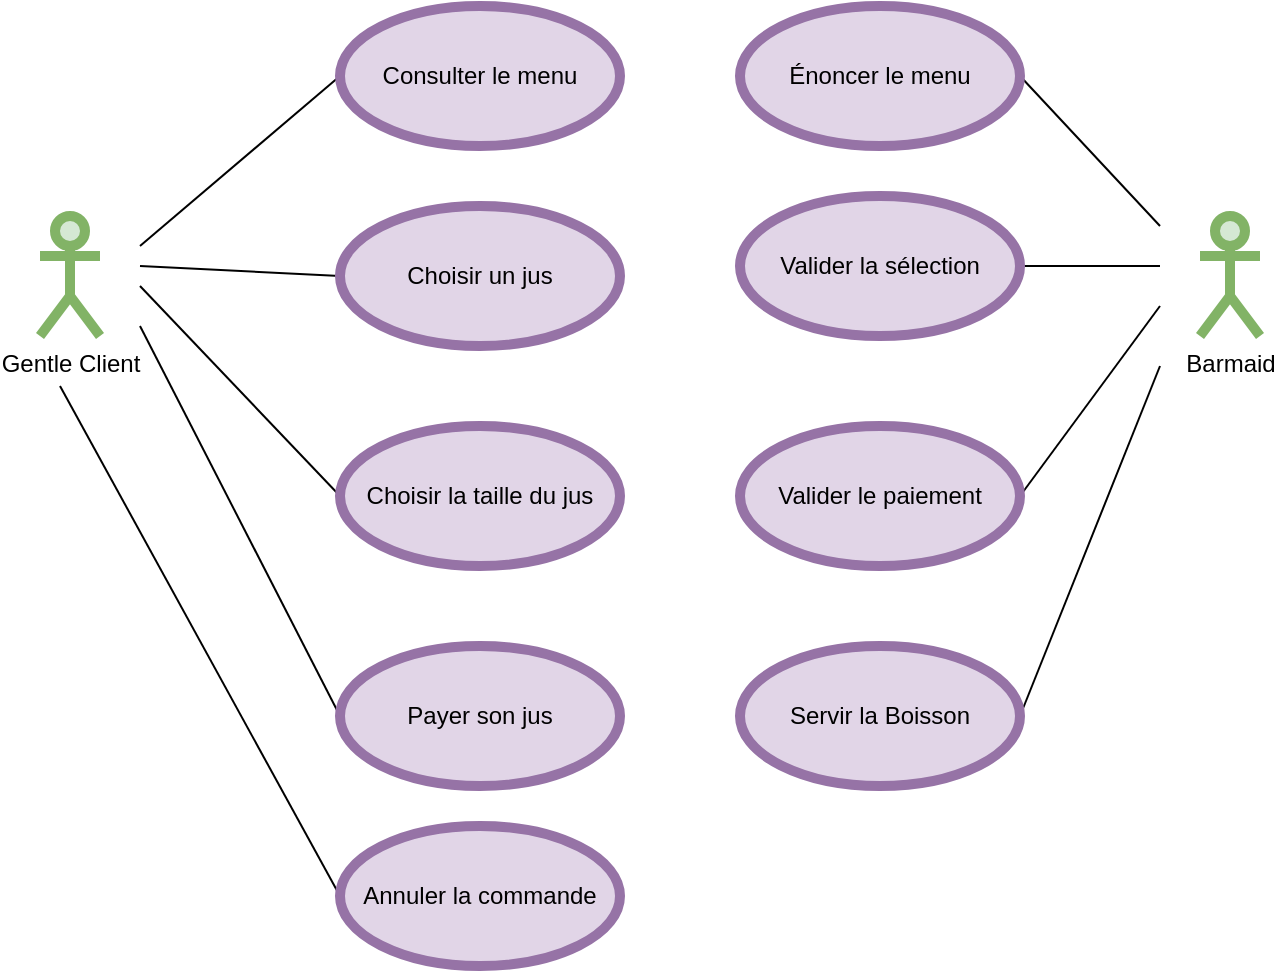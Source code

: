 <mxfile version="18.1.3" type="device" pages="3"><diagram id="qSWcqeyX1PY0JCkVZZES" name="Domain"><mxGraphModel dx="1038" dy="603" grid="1" gridSize="10" guides="1" tooltips="1" connect="1" arrows="1" fold="1" page="1" pageScale="1" pageWidth="827" pageHeight="1169" math="0" shadow="0"><root><mxCell id="0"/><mxCell id="1" parent="0"/><mxCell id="cAbYgp_S6bJzklu1fC_D-1" value="Gentle Client" style="shape=umlActor;verticalLabelPosition=bottom;verticalAlign=top;html=1;fillColor=#d5e8d4;strokeColor=#82b366;strokeWidth=5;" parent="1" vertex="1"><mxGeometry x="140" y="245" width="30" height="60" as="geometry"/></mxCell><mxCell id="1ZliL8_NM9iQM7zesTma-1" style="rounded=0;orthogonalLoop=1;jettySize=auto;html=1;exitX=0;exitY=0.5;exitDx=0;exitDy=0;endArrow=none;endFill=0;strokeColor=#000000;" parent="1" source="cAbYgp_S6bJzklu1fC_D-4" edge="1"><mxGeometry relative="1" as="geometry"><mxPoint x="190" y="260" as="targetPoint"/></mxGeometry></mxCell><mxCell id="cAbYgp_S6bJzklu1fC_D-4" value="Consulter le menu" style="ellipse;whiteSpace=wrap;html=1;fillColor=#e1d5e7;strokeColor=#9673a6;strokeWidth=5;" parent="1" vertex="1"><mxGeometry x="290" y="140" width="140" height="70" as="geometry"/></mxCell><mxCell id="1ZliL8_NM9iQM7zesTma-2" style="edgeStyle=none;rounded=0;orthogonalLoop=1;jettySize=auto;html=1;exitX=0;exitY=0.5;exitDx=0;exitDy=0;endArrow=none;endFill=0;strokeColor=#000000;" parent="1" source="cAbYgp_S6bJzklu1fC_D-5" edge="1"><mxGeometry relative="1" as="geometry"><mxPoint x="190" y="270" as="targetPoint"/></mxGeometry></mxCell><mxCell id="cAbYgp_S6bJzklu1fC_D-5" value="Choisir un jus" style="ellipse;whiteSpace=wrap;html=1;fillColor=#e1d5e7;strokeColor=#9673a6;strokeWidth=5;" parent="1" vertex="1"><mxGeometry x="290" y="240" width="140" height="70" as="geometry"/></mxCell><mxCell id="1ZliL8_NM9iQM7zesTma-3" style="edgeStyle=none;rounded=0;orthogonalLoop=1;jettySize=auto;html=1;exitX=0;exitY=0.5;exitDx=0;exitDy=0;endArrow=none;endFill=0;strokeColor=#000000;" parent="1" source="cAbYgp_S6bJzklu1fC_D-6" edge="1"><mxGeometry relative="1" as="geometry"><mxPoint x="190" y="280" as="targetPoint"/></mxGeometry></mxCell><mxCell id="cAbYgp_S6bJzklu1fC_D-6" value="Choisir la taille du jus" style="ellipse;whiteSpace=wrap;html=1;fillColor=#e1d5e7;strokeColor=#9673a6;strokeWidth=5;" parent="1" vertex="1"><mxGeometry x="290" y="350" width="140" height="70" as="geometry"/></mxCell><mxCell id="1ZliL8_NM9iQM7zesTma-8" style="edgeStyle=none;rounded=0;orthogonalLoop=1;jettySize=auto;html=1;exitX=1;exitY=0.5;exitDx=0;exitDy=0;endArrow=none;endFill=0;strokeColor=#000000;" parent="1" source="cAbYgp_S6bJzklu1fC_D-8" edge="1"><mxGeometry relative="1" as="geometry"><mxPoint x="700" y="320" as="targetPoint"/></mxGeometry></mxCell><mxCell id="cAbYgp_S6bJzklu1fC_D-8" value="Servir la Boisson" style="ellipse;whiteSpace=wrap;html=1;fillColor=#e1d5e7;strokeColor=#9673a6;strokeWidth=5;" parent="1" vertex="1"><mxGeometry x="490" y="460" width="140" height="70" as="geometry"/></mxCell><mxCell id="cAbYgp_S6bJzklu1fC_D-9" value="&lt;div&gt;Barmaid&lt;/div&gt;&lt;div&gt;&lt;br&gt;&lt;/div&gt;" style="shape=umlActor;verticalLabelPosition=bottom;verticalAlign=top;html=1;fillColor=#d5e8d4;strokeColor=#82b366;strokeWidth=5;" parent="1" vertex="1"><mxGeometry x="720" y="245" width="30" height="60" as="geometry"/></mxCell><mxCell id="1ZliL8_NM9iQM7zesTma-7" style="edgeStyle=none;rounded=0;orthogonalLoop=1;jettySize=auto;html=1;exitX=1;exitY=0.5;exitDx=0;exitDy=0;endArrow=none;endFill=0;strokeColor=#000000;" parent="1" source="cAbYgp_S6bJzklu1fC_D-11" edge="1"><mxGeometry relative="1" as="geometry"><mxPoint x="700" y="290" as="targetPoint"/></mxGeometry></mxCell><mxCell id="cAbYgp_S6bJzklu1fC_D-11" value="Valider le paiement" style="ellipse;whiteSpace=wrap;html=1;fillColor=#e1d5e7;strokeColor=#9673a6;strokeWidth=5;" parent="1" vertex="1"><mxGeometry x="490" y="350" width="140" height="70" as="geometry"/></mxCell><mxCell id="1ZliL8_NM9iQM7zesTma-5" style="edgeStyle=none;rounded=0;orthogonalLoop=1;jettySize=auto;html=1;exitX=1;exitY=0.5;exitDx=0;exitDy=0;endArrow=none;endFill=0;strokeColor=#000000;" parent="1" source="cAbYgp_S6bJzklu1fC_D-12" edge="1"><mxGeometry relative="1" as="geometry"><mxPoint x="700" y="250" as="targetPoint"/></mxGeometry></mxCell><mxCell id="cAbYgp_S6bJzklu1fC_D-12" value="Énoncer le menu" style="ellipse;whiteSpace=wrap;html=1;fillColor=#e1d5e7;strokeColor=#9673a6;strokeWidth=5;" parent="1" vertex="1"><mxGeometry x="490" y="140" width="140" height="70" as="geometry"/></mxCell><mxCell id="1ZliL8_NM9iQM7zesTma-6" style="edgeStyle=none;rounded=0;orthogonalLoop=1;jettySize=auto;html=1;exitX=1;exitY=0.5;exitDx=0;exitDy=0;endArrow=none;endFill=0;strokeColor=#000000;" parent="1" source="cAbYgp_S6bJzklu1fC_D-13" edge="1"><mxGeometry relative="1" as="geometry"><mxPoint x="700" y="270" as="targetPoint"/></mxGeometry></mxCell><mxCell id="cAbYgp_S6bJzklu1fC_D-13" value="Valider la sélection" style="ellipse;whiteSpace=wrap;html=1;fillColor=#e1d5e7;strokeColor=#9673a6;strokeWidth=5;" parent="1" vertex="1"><mxGeometry x="490" y="235" width="140" height="70" as="geometry"/></mxCell><mxCell id="1ZliL8_NM9iQM7zesTma-10" style="edgeStyle=none;rounded=0;orthogonalLoop=1;jettySize=auto;html=1;exitX=0;exitY=0.5;exitDx=0;exitDy=0;endArrow=none;endFill=0;strokeColor=#000000;" parent="1" source="1ZliL8_NM9iQM7zesTma-9" edge="1"><mxGeometry relative="1" as="geometry"><mxPoint x="190" y="300" as="targetPoint"/></mxGeometry></mxCell><mxCell id="1ZliL8_NM9iQM7zesTma-9" value="Payer son jus" style="ellipse;whiteSpace=wrap;html=1;fillColor=#e1d5e7;strokeColor=#9673a6;strokeWidth=5;" parent="1" vertex="1"><mxGeometry x="290" y="460" width="140" height="70" as="geometry"/></mxCell><mxCell id="_YSUF3l62TCBThMCnZNw-1" style="edgeStyle=none;rounded=0;orthogonalLoop=1;jettySize=auto;html=1;exitX=0;exitY=0.5;exitDx=0;exitDy=0;endArrow=none;endFill=0;strokeColor=#000000;" edge="1" parent="1" source="_YSUF3l62TCBThMCnZNw-2"><mxGeometry relative="1" as="geometry"><mxPoint x="150" y="330" as="targetPoint"/></mxGeometry></mxCell><mxCell id="_YSUF3l62TCBThMCnZNw-2" value="Annuler la commande" style="ellipse;whiteSpace=wrap;html=1;fillColor=#e1d5e7;strokeColor=#9673a6;strokeWidth=5;" vertex="1" parent="1"><mxGeometry x="290" y="550" width="140" height="70" as="geometry"/></mxCell></root></mxGraphModel></diagram><diagram id="hyN9mnhk2iYmIXHClQbm" name="State Transitions"><mxGraphModel dx="1038" dy="603" grid="1" gridSize="10" guides="1" tooltips="1" connect="1" arrows="1" fold="1" page="1" pageScale="1" pageWidth="827" pageHeight="1169" math="0" shadow="0"><root><mxCell id="Rbtr9FAE1frM3nGYylWH-0"/><mxCell id="Rbtr9FAE1frM3nGYylWH-1" parent="Rbtr9FAE1frM3nGYylWH-0"/><mxCell id="Rbtr9FAE1frM3nGYylWH-2" value="" style="ellipse;html=1;shape=startState;fillColor=#000000;strokeColor=#ff0000;" parent="Rbtr9FAE1frM3nGYylWH-1" vertex="1"><mxGeometry x="220" y="40" width="30" height="30" as="geometry"/></mxCell><mxCell id="Rbtr9FAE1frM3nGYylWH-3" value="DemanderLeMenu" style="edgeStyle=orthogonalEdgeStyle;html=1;verticalAlign=bottom;endArrow=classicThin;endSize=8;strokeColor=#000000;rounded=0;endFill=1;" parent="Rbtr9FAE1frM3nGYylWH-1" source="Rbtr9FAE1frM3nGYylWH-2" edge="1"><mxGeometry relative="1" as="geometry"><mxPoint x="235" y="130" as="targetPoint"/></mxGeometry></mxCell><mxCell id="Rbtr9FAE1frM3nGYylWH-27" style="edgeStyle=orthogonalEdgeStyle;rounded=0;orthogonalLoop=1;jettySize=auto;html=1;exitX=1;exitY=0.5;exitDx=0;exitDy=0;endArrow=classicThin;endFill=1;strokeColor=#000000;" parent="Rbtr9FAE1frM3nGYylWH-1" source="Rbtr9FAE1frM3nGYylWH-5" target="Rbtr9FAE1frM3nGYylWH-23" edge="1"><mxGeometry relative="1" as="geometry"/></mxCell><mxCell id="Rbtr9FAE1frM3nGYylWH-30" value="AnnulerCommande" style="edgeLabel;html=1;align=center;verticalAlign=middle;resizable=0;points=[];" parent="Rbtr9FAE1frM3nGYylWH-27" vertex="1" connectable="0"><mxGeometry x="-0.721" y="-2" relative="1" as="geometry"><mxPoint as="offset"/></mxGeometry></mxCell><mxCell id="Rbtr9FAE1frM3nGYylWH-5" value="Consultée" style="rounded=1;whiteSpace=wrap;html=1;arcSize=40;fillColor=#e1d5e7;strokeColor=#9673a6;" parent="Rbtr9FAE1frM3nGYylWH-1" vertex="1"><mxGeometry x="175" y="130" width="120" height="40" as="geometry"/></mxCell><mxCell id="Rbtr9FAE1frM3nGYylWH-6" value="" style="edgeStyle=orthogonalEdgeStyle;html=1;verticalAlign=bottom;endArrow=classicThin;endSize=8;strokeColor=#000000;rounded=0;endFill=1;" parent="Rbtr9FAE1frM3nGYylWH-1" source="Rbtr9FAE1frM3nGYylWH-5" edge="1"><mxGeometry relative="1" as="geometry"><mxPoint x="235" y="230" as="targetPoint"/></mxGeometry></mxCell><mxCell id="Rbtr9FAE1frM3nGYylWH-7" value="SélectionnerLaBoisson" style="edgeLabel;html=1;align=center;verticalAlign=middle;resizable=0;points=[];" parent="Rbtr9FAE1frM3nGYylWH-6" vertex="1" connectable="0"><mxGeometry x="-0.3" y="2" relative="1" as="geometry"><mxPoint as="offset"/></mxGeometry></mxCell><mxCell id="Rbtr9FAE1frM3nGYylWH-26" style="edgeStyle=orthogonalEdgeStyle;rounded=0;orthogonalLoop=1;jettySize=auto;html=1;exitX=1;exitY=0.5;exitDx=0;exitDy=0;endArrow=classicThin;endFill=1;strokeColor=#000000;" parent="Rbtr9FAE1frM3nGYylWH-1" source="Rbtr9FAE1frM3nGYylWH-8" target="Rbtr9FAE1frM3nGYylWH-23" edge="1"><mxGeometry relative="1" as="geometry"/></mxCell><mxCell id="Rbtr9FAE1frM3nGYylWH-29" value="AnnulerCommande" style="edgeLabel;html=1;align=center;verticalAlign=middle;resizable=0;points=[];" parent="Rbtr9FAE1frM3nGYylWH-26" vertex="1" connectable="0"><mxGeometry x="-0.673" y="-2" relative="1" as="geometry"><mxPoint as="offset"/></mxGeometry></mxCell><mxCell id="Rbtr9FAE1frM3nGYylWH-8" value="Boisson Sélectionnée" style="rounded=1;whiteSpace=wrap;html=1;arcSize=40;fillColor=#e1d5e7;strokeColor=#9673a6;" parent="Rbtr9FAE1frM3nGYylWH-1" vertex="1"><mxGeometry x="175" y="230" width="120" height="40" as="geometry"/></mxCell><mxCell id="Rbtr9FAE1frM3nGYylWH-17" value="Valider" style="edgeStyle=orthogonalEdgeStyle;rounded=0;orthogonalLoop=1;jettySize=auto;html=1;endArrow=classicThin;endFill=1;strokeColor=#000000;" parent="Rbtr9FAE1frM3nGYylWH-1" target="Rbtr9FAE1frM3nGYylWH-16" edge="1"><mxGeometry relative="1" as="geometry"><mxPoint x="235" y="270" as="sourcePoint"/></mxGeometry></mxCell><mxCell id="Rbtr9FAE1frM3nGYylWH-19" value="" style="edgeStyle=orthogonalEdgeStyle;rounded=0;orthogonalLoop=1;jettySize=auto;html=1;endArrow=classicThin;endFill=1;strokeColor=#000000;" parent="Rbtr9FAE1frM3nGYylWH-1" source="Rbtr9FAE1frM3nGYylWH-16" target="Rbtr9FAE1frM3nGYylWH-18" edge="1"><mxGeometry relative="1" as="geometry"/></mxCell><mxCell id="Rbtr9FAE1frM3nGYylWH-20" value="PayerCommande" style="edgeLabel;html=1;align=center;verticalAlign=middle;resizable=0;points=[];" parent="Rbtr9FAE1frM3nGYylWH-19" vertex="1" connectable="0"><mxGeometry x="-0.25" y="-1" relative="1" as="geometry"><mxPoint as="offset"/></mxGeometry></mxCell><mxCell id="Rbtr9FAE1frM3nGYylWH-24" value="AnnulerCommande" style="edgeStyle=orthogonalEdgeStyle;rounded=0;orthogonalLoop=1;jettySize=auto;html=1;exitX=1;exitY=0.5;exitDx=0;exitDy=0;endArrow=classicThin;endFill=1;strokeColor=#000000;" parent="Rbtr9FAE1frM3nGYylWH-1" source="Rbtr9FAE1frM3nGYylWH-16" target="Rbtr9FAE1frM3nGYylWH-23" edge="1"><mxGeometry x="-0.311" relative="1" as="geometry"><mxPoint as="offset"/></mxGeometry></mxCell><mxCell id="Rbtr9FAE1frM3nGYylWH-16" value="Validée" style="rounded=1;whiteSpace=wrap;html=1;arcSize=40;fillColor=#e1d5e7;strokeColor=#9673a6;" parent="Rbtr9FAE1frM3nGYylWH-1" vertex="1"><mxGeometry x="175" y="350" width="120" height="40" as="geometry"/></mxCell><mxCell id="fGHWEqzHFvjZ1_uL51X3-1" value="" style="edgeStyle=orthogonalEdgeStyle;rounded=0;orthogonalLoop=1;jettySize=auto;html=1;" parent="Rbtr9FAE1frM3nGYylWH-1" source="Rbtr9FAE1frM3nGYylWH-18" target="fGHWEqzHFvjZ1_uL51X3-0" edge="1"><mxGeometry relative="1" as="geometry"/></mxCell><mxCell id="fGHWEqzHFvjZ1_uL51X3-2" value="ImprimerBillet" style="edgeLabel;html=1;align=center;verticalAlign=middle;resizable=0;points=[];" parent="fGHWEqzHFvjZ1_uL51X3-1" vertex="1" connectable="0"><mxGeometry x="-0.35" y="-3" relative="1" as="geometry"><mxPoint as="offset"/></mxGeometry></mxCell><mxCell id="Rbtr9FAE1frM3nGYylWH-18" value="Payée" style="rounded=1;whiteSpace=wrap;html=1;arcSize=40;fillColor=#e1d5e7;strokeColor=#9673a6;" parent="Rbtr9FAE1frM3nGYylWH-1" vertex="1"><mxGeometry x="175" y="470" width="120" height="40" as="geometry"/></mxCell><mxCell id="Rbtr9FAE1frM3nGYylWH-23" value="" style="ellipse;html=1;shape=endState;fillColor=#000000;strokeColor=#ff0000;" parent="Rbtr9FAE1frM3nGYylWH-1" vertex="1"><mxGeometry x="480" y="475" width="30" height="30" as="geometry"/></mxCell><mxCell id="fGHWEqzHFvjZ1_uL51X3-3" style="edgeStyle=orthogonalEdgeStyle;rounded=0;orthogonalLoop=1;jettySize=auto;html=1;exitX=1;exitY=0.5;exitDx=0;exitDy=0;entryX=0.5;entryY=1;entryDx=0;entryDy=0;" parent="Rbtr9FAE1frM3nGYylWH-1" source="fGHWEqzHFvjZ1_uL51X3-0" target="Rbtr9FAE1frM3nGYylWH-23" edge="1"><mxGeometry relative="1" as="geometry"/></mxCell><mxCell id="fGHWEqzHFvjZ1_uL51X3-5" value="Terminer" style="edgeLabel;html=1;align=center;verticalAlign=middle;resizable=0;points=[];" parent="fGHWEqzHFvjZ1_uL51X3-3" vertex="1" connectable="0"><mxGeometry x="-0.272" y="1" relative="1" as="geometry"><mxPoint as="offset"/></mxGeometry></mxCell><mxCell id="fGHWEqzHFvjZ1_uL51X3-0" value="ClientServis" style="rounded=1;whiteSpace=wrap;html=1;arcSize=40;fillColor=#e1d5e7;strokeColor=#9673a6;" parent="Rbtr9FAE1frM3nGYylWH-1" vertex="1"><mxGeometry x="175" y="590" width="120" height="40" as="geometry"/></mxCell><mxCell id="fGHWEqzHFvjZ1_uL51X3-4" value="PayerCommande" style="edgeStyle=orthogonalEdgeStyle;rounded=0;orthogonalLoop=1;jettySize=auto;html=1;exitX=1;exitY=0.5;exitDx=0;exitDy=0;entryX=0.5;entryY=0;entryDx=0;entryDy=0;" parent="Rbtr9FAE1frM3nGYylWH-1" source="Rbtr9FAE1frM3nGYylWH-18" target="Rbtr9FAE1frM3nGYylWH-18" edge="1"><mxGeometry relative="1" as="geometry"><Array as="points"><mxPoint x="370" y="490"/><mxPoint x="370" y="450"/><mxPoint x="235" y="450"/></Array></mxGeometry></mxCell><mxCell id="1fXGebhl4SRXtISLGFFT-1" value="AnnulerCommande" style="edgeStyle=orthogonalEdgeStyle;rounded=0;orthogonalLoop=1;jettySize=auto;html=1;exitX=1;exitY=0.5;exitDx=0;exitDy=0;endArrow=classicThin;endFill=1;strokeColor=#000000;entryX=0;entryY=1;entryDx=0;entryDy=0;" edge="1" parent="Rbtr9FAE1frM3nGYylWH-1" target="Rbtr9FAE1frM3nGYylWH-23"><mxGeometry x="-0.311" relative="1" as="geometry"><mxPoint as="offset"/><mxPoint x="314" y="490" as="sourcePoint"/><mxPoint x="514" y="595" as="targetPoint"/></mxGeometry></mxCell></root></mxGraphModel></diagram><diagram id="8zoywSWNw-x_w5I1zYci" name="Class Diagram"><mxGraphModel dx="1038" dy="1772" grid="1" gridSize="10" guides="1" tooltips="1" connect="1" arrows="1" fold="1" page="1" pageScale="1" pageWidth="827" pageHeight="1169" math="0" shadow="0"><root><mxCell id="DfB6PvP6KzGTaxmnqBhy-0"/><mxCell id="DfB6PvP6KzGTaxmnqBhy-1" parent="DfB6PvP6KzGTaxmnqBhy-0"/><mxCell id="sYF2WMH-LWW7s0FnEUFm-15" value="" style="edgeStyle=none;rounded=0;orthogonalLoop=1;jettySize=auto;html=1;endArrow=none;endFill=0;fillColor=#dae8fc;gradientColor=#7ea6e0;strokeColor=#6c8ebf;" parent="DfB6PvP6KzGTaxmnqBhy-1" source="sYF2WMH-LWW7s0FnEUFm-4" target="sYF2WMH-LWW7s0FnEUFm-10" edge="1"><mxGeometry relative="1" as="geometry"/></mxCell><mxCell id="sYF2WMH-LWW7s0FnEUFm-4" value="Ingredients" style="swimlane;fontStyle=1;align=center;verticalAlign=top;childLayout=stackLayout;horizontal=1;startSize=26;horizontalStack=0;resizeParent=1;resizeParentMax=0;resizeLast=0;collapsible=1;marginBottom=0;rounded=1;strokeWidth=5;fillColor=#dae8fc;gradientColor=#7ea6e0;strokeColor=#6c8ebf;" parent="DfB6PvP6KzGTaxmnqBhy-1" vertex="1"><mxGeometry x="340" y="-70" width="230" height="388" as="geometry"/></mxCell><mxCell id="sYF2WMH-LWW7s0FnEUFm-5" value="Mango = &quot;Mango&quot;&#xA;Orange = &quot;Orange&quot;&#xA;Guajana = &quot;Guajana&quot;&#xA;Apple = &quot;Apple&quot;&#xA;Ginger = &quot;Ginger&quot;&#xA;Lemon = &quot;Lemon&quot;&#xA;Guava = &quot;Guava&quot;&#xA;Pineapple = &quot;Pineapple&quot;&#xA;Banana = &quot;Banana&quot;&#xA;Carrot = &quot;Carrot&quot;&#xA;Celery_Stick = &quot;Celery stick&quot;&#xA;Beetroot = &quot;Beetroot&quot;" style="text;fillColor=#dae8fc;align=left;verticalAlign=top;spacingLeft=4;spacingRight=4;overflow=hidden;rotatable=0;points=[[0,0.5],[1,0.5]];portConstraint=eastwest;rounded=1;gradientColor=#7ea6e0;strokeColor=#6c8ebf;" parent="sYF2WMH-LWW7s0FnEUFm-4" vertex="1"><mxGeometry y="26" width="230" height="214" as="geometry"/></mxCell><mxCell id="sYF2WMH-LWW7s0FnEUFm-6" value="" style="line;strokeWidth=1;fillColor=#dae8fc;align=left;verticalAlign=middle;spacingTop=-1;spacingLeft=3;spacingRight=3;rotatable=0;labelPosition=right;points=[];portConstraint=eastwest;rounded=1;gradientColor=#7ea6e0;strokeColor=#6c8ebf;" parent="sYF2WMH-LWW7s0FnEUFm-4" vertex="1"><mxGeometry y="240" width="230" height="148" as="geometry"/></mxCell><mxCell id="sYF2WMH-LWW7s0FnEUFm-10" value="BARMAID" style="swimlane;fontStyle=1;align=center;verticalAlign=top;childLayout=stackLayout;horizontal=1;startSize=26;horizontalStack=0;resizeParent=1;resizeParentMax=0;resizeLast=0;collapsible=1;marginBottom=0;rounded=1;strokeWidth=5;fillColor=#dae8fc;gradientColor=#7ea6e0;strokeColor=#6c8ebf;" parent="DfB6PvP6KzGTaxmnqBhy-1" vertex="1"><mxGeometry x="285" y="392" width="315" height="174" as="geometry"/></mxCell><mxCell id="sYF2WMH-LWW7s0FnEUFm-19" value="+ Commande" style="text;fillColor=#dae8fc;align=left;verticalAlign=top;spacingLeft=4;spacingRight=4;overflow=hidden;rotatable=0;points=[[0,0.5],[1,0.5]];portConstraint=eastwest;rounded=1;gradientColor=#7ea6e0;strokeColor=#6c8ebf;" parent="sYF2WMH-LWW7s0FnEUFm-10" vertex="1"><mxGeometry y="26" width="315" height="26" as="geometry"/></mxCell><mxCell id="sYF2WMH-LWW7s0FnEUFm-20" value="+ JuiceDispo : Array&lt;Juice&gt;" style="text;fillColor=#dae8fc;align=left;verticalAlign=top;spacingLeft=4;spacingRight=4;overflow=hidden;rotatable=0;points=[[0,0.5],[1,0.5]];portConstraint=eastwest;rounded=1;gradientColor=#7ea6e0;strokeColor=#6c8ebf;" parent="sYF2WMH-LWW7s0FnEUFm-10" vertex="1"><mxGeometry y="52" width="315" height="26" as="geometry"/></mxCell><mxCell id="sYF2WMH-LWW7s0FnEUFm-14" value="" style="line;strokeWidth=1;fillColor=#dae8fc;align=left;verticalAlign=middle;spacingTop=-1;spacingLeft=3;spacingRight=3;rotatable=0;labelPosition=right;points=[];portConstraint=eastwest;rounded=1;gradientColor=#7ea6e0;strokeColor=#6c8ebf;" parent="sYF2WMH-LWW7s0FnEUFm-10" vertex="1"><mxGeometry y="78" width="315" height="8" as="geometry"/></mxCell><mxCell id="sYF2WMH-LWW7s0FnEUFm-16" value="+ afficherListeDispo() : Array &lt;Juice&gt;" style="text;fillColor=#dae8fc;align=left;verticalAlign=top;spacingLeft=4;spacingRight=4;overflow=hidden;rotatable=0;points=[[0,0.5],[1,0.5]];portConstraint=eastwest;rounded=1;gradientColor=#7ea6e0;strokeColor=#6c8ebf;" parent="sYF2WMH-LWW7s0FnEUFm-10" vertex="1"><mxGeometry y="86" width="315" height="26" as="geometry"/></mxCell><mxCell id="sYF2WMH-LWW7s0FnEUFm-17" value="+ preparercommande(): Array &lt;Juice&gt;" style="text;fillColor=#dae8fc;align=left;verticalAlign=top;spacingLeft=4;spacingRight=4;overflow=hidden;rotatable=0;points=[[0,0.5],[1,0.5]];portConstraint=eastwest;rounded=1;gradientColor=#7ea6e0;strokeColor=#6c8ebf;" parent="sYF2WMH-LWW7s0FnEUFm-10" vertex="1"><mxGeometry y="112" width="315" height="62" as="geometry"/></mxCell><mxCell id="sYF2WMH-LWW7s0FnEUFm-26" style="edgeStyle=none;rounded=0;orthogonalLoop=1;jettySize=auto;html=1;endArrow=none;endFill=0;fillColor=#dae8fc;gradientColor=#7ea6e0;strokeColor=#6c8ebf;" parent="DfB6PvP6KzGTaxmnqBhy-1" source="sYF2WMH-LWW7s0FnEUFm-21" target="sYF2WMH-LWW7s0FnEUFm-28" edge="1"><mxGeometry relative="1" as="geometry"/></mxCell><mxCell id="sYF2WMH-LWW7s0FnEUFm-21" value="Jus" style="swimlane;fontStyle=1;align=center;verticalAlign=top;childLayout=stackLayout;horizontal=1;startSize=26;horizontalStack=0;resizeParent=1;resizeParentMax=0;resizeLast=0;collapsible=1;marginBottom=0;rounded=1;strokeWidth=5;fillColor=#dae8fc;gradientColor=#7ea6e0;strokeColor=#6c8ebf;" parent="DfB6PvP6KzGTaxmnqBhy-1" vertex="1"><mxGeometry x="20" y="245" width="230" height="112" as="geometry"/></mxCell><mxCell id="sYF2WMH-LWW7s0FnEUFm-22" value="+ name : String" style="text;fillColor=#dae8fc;align=left;verticalAlign=top;spacingLeft=4;spacingRight=4;overflow=hidden;rotatable=0;points=[[0,0.5],[1,0.5]];portConstraint=eastwest;rounded=1;gradientColor=#7ea6e0;strokeColor=#6c8ebf;" parent="sYF2WMH-LWW7s0FnEUFm-21" vertex="1"><mxGeometry y="26" width="230" height="26" as="geometry"/></mxCell><mxCell id="sYF2WMH-LWW7s0FnEUFm-23" value="+ Prix : Number" style="text;fillColor=#dae8fc;align=left;verticalAlign=top;spacingLeft=4;spacingRight=4;overflow=hidden;rotatable=0;points=[[0,0.5],[1,0.5]];portConstraint=eastwest;rounded=1;gradientColor=#7ea6e0;strokeColor=#6c8ebf;" parent="sYF2WMH-LWW7s0FnEUFm-21" vertex="1"><mxGeometry y="52" width="230" height="26" as="geometry"/></mxCell><mxCell id="sYF2WMH-LWW7s0FnEUFm-25" value="" style="line;strokeWidth=1;fillColor=#dae8fc;align=left;verticalAlign=middle;spacingTop=-1;spacingLeft=3;spacingRight=3;rotatable=0;labelPosition=right;points=[];portConstraint=eastwest;rounded=1;gradientColor=#7ea6e0;strokeColor=#6c8ebf;" parent="sYF2WMH-LWW7s0FnEUFm-21" vertex="1"><mxGeometry y="78" width="230" height="8" as="geometry"/></mxCell><mxCell id="W3j1jBkesMkhT_xJ4J0T-1" value="+ listeingredients : Array &lt;Ingredient&gt;" style="text;fillColor=#dae8fc;align=left;verticalAlign=top;spacingLeft=4;spacingRight=4;overflow=hidden;rotatable=0;points=[[0,0.5],[1,0.5]];portConstraint=eastwest;rounded=1;gradientColor=#7ea6e0;strokeColor=#6c8ebf;" vertex="1" parent="sYF2WMH-LWW7s0FnEUFm-21"><mxGeometry y="86" width="230" height="26" as="geometry"/></mxCell><mxCell id="sYF2WMH-LWW7s0FnEUFm-33" style="edgeStyle=none;rounded=0;orthogonalLoop=1;jettySize=auto;html=1;exitX=0.994;exitY=0.161;exitDx=0;exitDy=0;endArrow=none;endFill=0;exitPerimeter=0;fillColor=#dae8fc;gradientColor=#7ea6e0;strokeColor=#6c8ebf;" parent="DfB6PvP6KzGTaxmnqBhy-1" source="sYF2WMH-LWW7s0FnEUFm-28" target="sYF2WMH-LWW7s0FnEUFm-10" edge="1"><mxGeometry relative="1" as="geometry"><mxPoint x="280" y="430" as="targetPoint"/></mxGeometry></mxCell><mxCell id="sYF2WMH-LWW7s0FnEUFm-28" value="Commande" style="swimlane;fontStyle=1;align=center;verticalAlign=top;childLayout=stackLayout;horizontal=1;startSize=26;horizontalStack=0;resizeParent=1;resizeParentMax=0;resizeLast=0;collapsible=1;marginBottom=0;rounded=1;strokeWidth=5;fillColor=#dae8fc;gradientColor=#7ea6e0;strokeColor=#6c8ebf;" parent="DfB6PvP6KzGTaxmnqBhy-1" vertex="1"><mxGeometry x="20" y="555" width="200" height="118" as="geometry"/></mxCell><mxCell id="sYF2WMH-LWW7s0FnEUFm-29" value="+ jusliste: Array &lt;Juice&gt;&#xA;+ totalPrice : number&#xA;+choixproduit ()&#xA;+ afficherpanier()&#xA;&#xA;" style="text;fillColor=#dae8fc;align=left;verticalAlign=top;spacingLeft=4;spacingRight=4;overflow=hidden;rotatable=0;points=[[0,0.5],[1,0.5]];portConstraint=eastwest;rounded=1;gradientColor=#7ea6e0;strokeColor=#6c8ebf;" parent="sYF2WMH-LWW7s0FnEUFm-28" vertex="1"><mxGeometry y="26" width="200" height="84" as="geometry"/></mxCell><mxCell id="sYF2WMH-LWW7s0FnEUFm-32" value="" style="line;strokeWidth=1;fillColor=#dae8fc;align=left;verticalAlign=middle;spacingTop=-1;spacingLeft=3;spacingRight=3;rotatable=0;labelPosition=right;points=[];portConstraint=eastwest;rounded=1;gradientColor=#7ea6e0;strokeColor=#6c8ebf;" parent="sYF2WMH-LWW7s0FnEUFm-28" vertex="1"><mxGeometry y="110" width="200" height="8" as="geometry"/></mxCell><mxCell id="W3j1jBkesMkhT_xJ4J0T-2" value="+ listequantité: Array &lt;Number&gt;" style="text;fillColor=#dae8fc;align=left;verticalAlign=top;spacingLeft=4;spacingRight=4;overflow=hidden;rotatable=0;points=[[0,0.5],[1,0.5]];portConstraint=eastwest;rounded=1;gradientColor=#7ea6e0;strokeColor=#6c8ebf;" vertex="1" parent="DfB6PvP6KzGTaxmnqBhy-1"><mxGeometry x="20" y="357" width="230" height="26" as="geometry"/></mxCell><mxCell id="GlQ4I6yqp4LPBP_8y1N7-0" value="Size" style="swimlane;fontStyle=1;align=center;verticalAlign=top;childLayout=stackLayout;horizontal=1;startSize=26;horizontalStack=0;resizeParent=1;resizeParentMax=0;resizeLast=0;collapsible=1;marginBottom=0;rounded=1;strokeWidth=5;fillColor=#dae8fc;gradientColor=#7ea6e0;strokeColor=#6c8ebf;" vertex="1" parent="DfB6PvP6KzGTaxmnqBhy-1"><mxGeometry x="35" y="80" width="200" height="88" as="geometry"/></mxCell><mxCell id="GlQ4I6yqp4LPBP_8y1N7-1" value="+Small&#xA;+Medium&#xA;+ Large&#xA;" style="text;fillColor=#dae8fc;align=left;verticalAlign=top;spacingLeft=4;spacingRight=4;overflow=hidden;rotatable=0;points=[[0,0.5],[1,0.5]];portConstraint=eastwest;rounded=1;gradientColor=#7ea6e0;strokeColor=#6c8ebf;" vertex="1" parent="GlQ4I6yqp4LPBP_8y1N7-0"><mxGeometry y="26" width="200" height="54" as="geometry"/></mxCell><mxCell id="GlQ4I6yqp4LPBP_8y1N7-2" value="" style="line;strokeWidth=1;fillColor=#dae8fc;align=left;verticalAlign=middle;spacingTop=-1;spacingLeft=3;spacingRight=3;rotatable=0;labelPosition=right;points=[];portConstraint=eastwest;rounded=1;gradientColor=#7ea6e0;strokeColor=#6c8ebf;" vertex="1" parent="GlQ4I6yqp4LPBP_8y1N7-0"><mxGeometry y="80" width="200" height="8" as="geometry"/></mxCell></root></mxGraphModel></diagram></mxfile>
